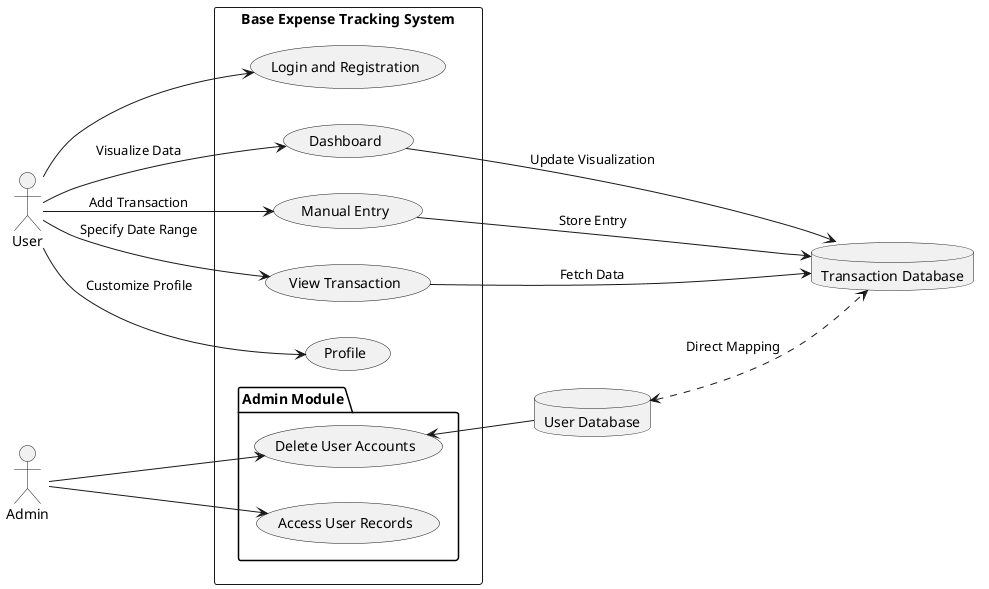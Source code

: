 @startuml base-app
left to right direction

actor "User"
actor "Admin"

Database "Transaction Database" as txn
Database "User Database" as us

rectangle "Base Expense Tracking System" {
    User --> (Login and Registration)
    User --> (Dashboard) : Visualize Data
    User --> (Manual Entry) : Add Transaction
    User --> (View Transaction) : Specify Date Range
    User --> (Profile) : Customize Profile
    (Manual Entry) --> txn : Store Entry
    (View Transaction) --> txn : Fetch Data
    (Dashboard) --> txn : Update Visualization
    
    package "Admin Module" {
        Admin --> (Delete User Accounts)
        Admin --> (Access User Records)
        (Delete User Accounts) <-- us 
    }
}


us <..> txn : Direct Mapping
@enduml